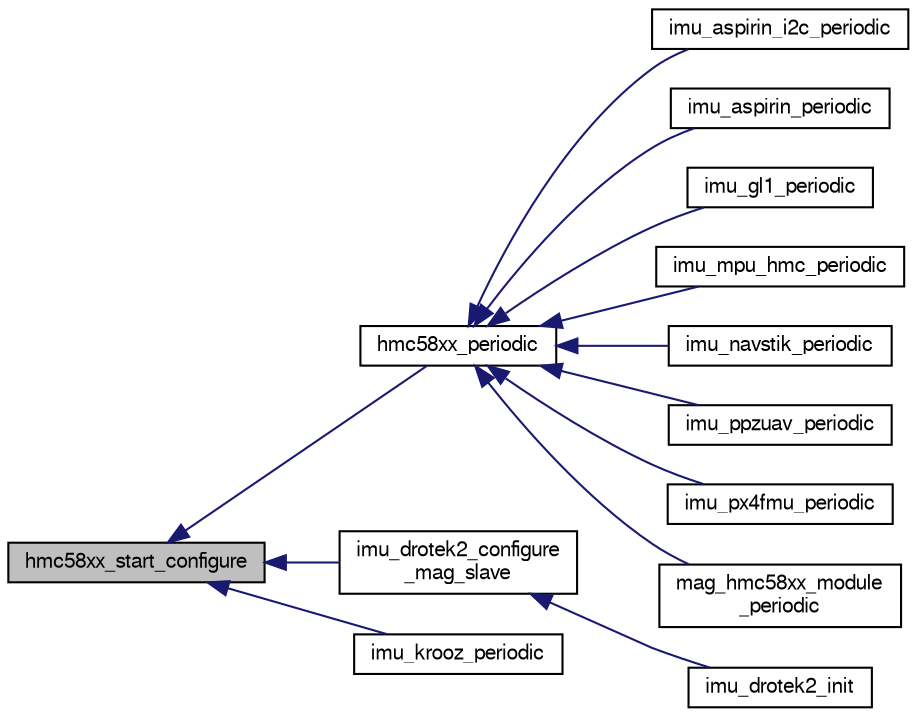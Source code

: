 digraph "hmc58xx_start_configure"
{
  edge [fontname="FreeSans",fontsize="10",labelfontname="FreeSans",labelfontsize="10"];
  node [fontname="FreeSans",fontsize="10",shape=record];
  rankdir="LR";
  Node1 [label="hmc58xx_start_configure",height=0.2,width=0.4,color="black", fillcolor="grey75", style="filled", fontcolor="black"];
  Node1 -> Node2 [dir="back",color="midnightblue",fontsize="10",style="solid",fontname="FreeSans"];
  Node2 [label="hmc58xx_periodic",height=0.2,width=0.4,color="black", fillcolor="white", style="filled",URL="$hmc58xx_8h.html#a353064a5a9c6b47a14f4b9543545b4ec",tooltip="convenience function: read or start configuration if not already initialized "];
  Node2 -> Node3 [dir="back",color="midnightblue",fontsize="10",style="solid",fontname="FreeSans"];
  Node3 [label="imu_aspirin_i2c_periodic",height=0.2,width=0.4,color="black", fillcolor="white", style="filled",URL="$imu__aspirin__i2c_8h.html#ab4ede1af9369615ad72a3409e9b93312"];
  Node2 -> Node4 [dir="back",color="midnightblue",fontsize="10",style="solid",fontname="FreeSans"];
  Node4 [label="imu_aspirin_periodic",height=0.2,width=0.4,color="black", fillcolor="white", style="filled",URL="$imu__aspirin_8h.html#a899ff5dcdf1a63ce7cef76a773644414"];
  Node2 -> Node5 [dir="back",color="midnightblue",fontsize="10",style="solid",fontname="FreeSans"];
  Node5 [label="imu_gl1_periodic",height=0.2,width=0.4,color="black", fillcolor="white", style="filled",URL="$imu__gl1_8h.html#a80f3bffaf9eb81ccbca95d0c5b8ae5ef"];
  Node2 -> Node6 [dir="back",color="midnightblue",fontsize="10",style="solid",fontname="FreeSans"];
  Node6 [label="imu_mpu_hmc_periodic",height=0.2,width=0.4,color="black", fillcolor="white", style="filled",URL="$imu__mpu6000__hmc5883_8h.html#ab0ea581dde7834254f66b8b22779dda4"];
  Node2 -> Node7 [dir="back",color="midnightblue",fontsize="10",style="solid",fontname="FreeSans"];
  Node7 [label="imu_navstik_periodic",height=0.2,width=0.4,color="black", fillcolor="white", style="filled",URL="$imu__navstik_8h.html#a19ff9d9f362cbf94e37d4b360f13fd90",tooltip="Handle all the periodic tasks of the Navstik IMU components. "];
  Node2 -> Node8 [dir="back",color="midnightblue",fontsize="10",style="solid",fontname="FreeSans"];
  Node8 [label="imu_ppzuav_periodic",height=0.2,width=0.4,color="black", fillcolor="white", style="filled",URL="$imu__ppzuav_8h.html#afbf52c3be36028130e67112844bc3601"];
  Node2 -> Node9 [dir="back",color="midnightblue",fontsize="10",style="solid",fontname="FreeSans"];
  Node9 [label="imu_px4fmu_periodic",height=0.2,width=0.4,color="black", fillcolor="white", style="filled",URL="$imu__px4fmu_8h.html#a893edbe61de3b2e98d781fcc16f8fabe"];
  Node2 -> Node10 [dir="back",color="midnightblue",fontsize="10",style="solid",fontname="FreeSans"];
  Node10 [label="mag_hmc58xx_module\l_periodic",height=0.2,width=0.4,color="black", fillcolor="white", style="filled",URL="$mag__hmc58xx_8h.html#a2e48d1806ea88022ff1f1c8b01b53f42"];
  Node1 -> Node11 [dir="back",color="midnightblue",fontsize="10",style="solid",fontname="FreeSans"];
  Node11 [label="imu_drotek2_configure\l_mag_slave",height=0.2,width=0.4,color="black", fillcolor="white", style="filled",URL="$imu__drotek__10dof__v2_8h.html#aa6fe8a1d331fefd7ce125c55154d14c5",tooltip="callback function to configure hmc5883 mag "];
  Node11 -> Node12 [dir="back",color="midnightblue",fontsize="10",style="solid",fontname="FreeSans"];
  Node12 [label="imu_drotek2_init",height=0.2,width=0.4,color="black", fillcolor="white", style="filled",URL="$imu__drotek__10dof__v2_8h.html#ab4e104d71e6fd268fac6b2a1b383be26"];
  Node1 -> Node13 [dir="back",color="midnightblue",fontsize="10",style="solid",fontname="FreeSans"];
  Node13 [label="imu_krooz_periodic",height=0.2,width=0.4,color="black", fillcolor="white", style="filled",URL="$imu__krooz__memsic_8h.html#ab08778663ab0f652f6b5ffa063a71407"];
}
